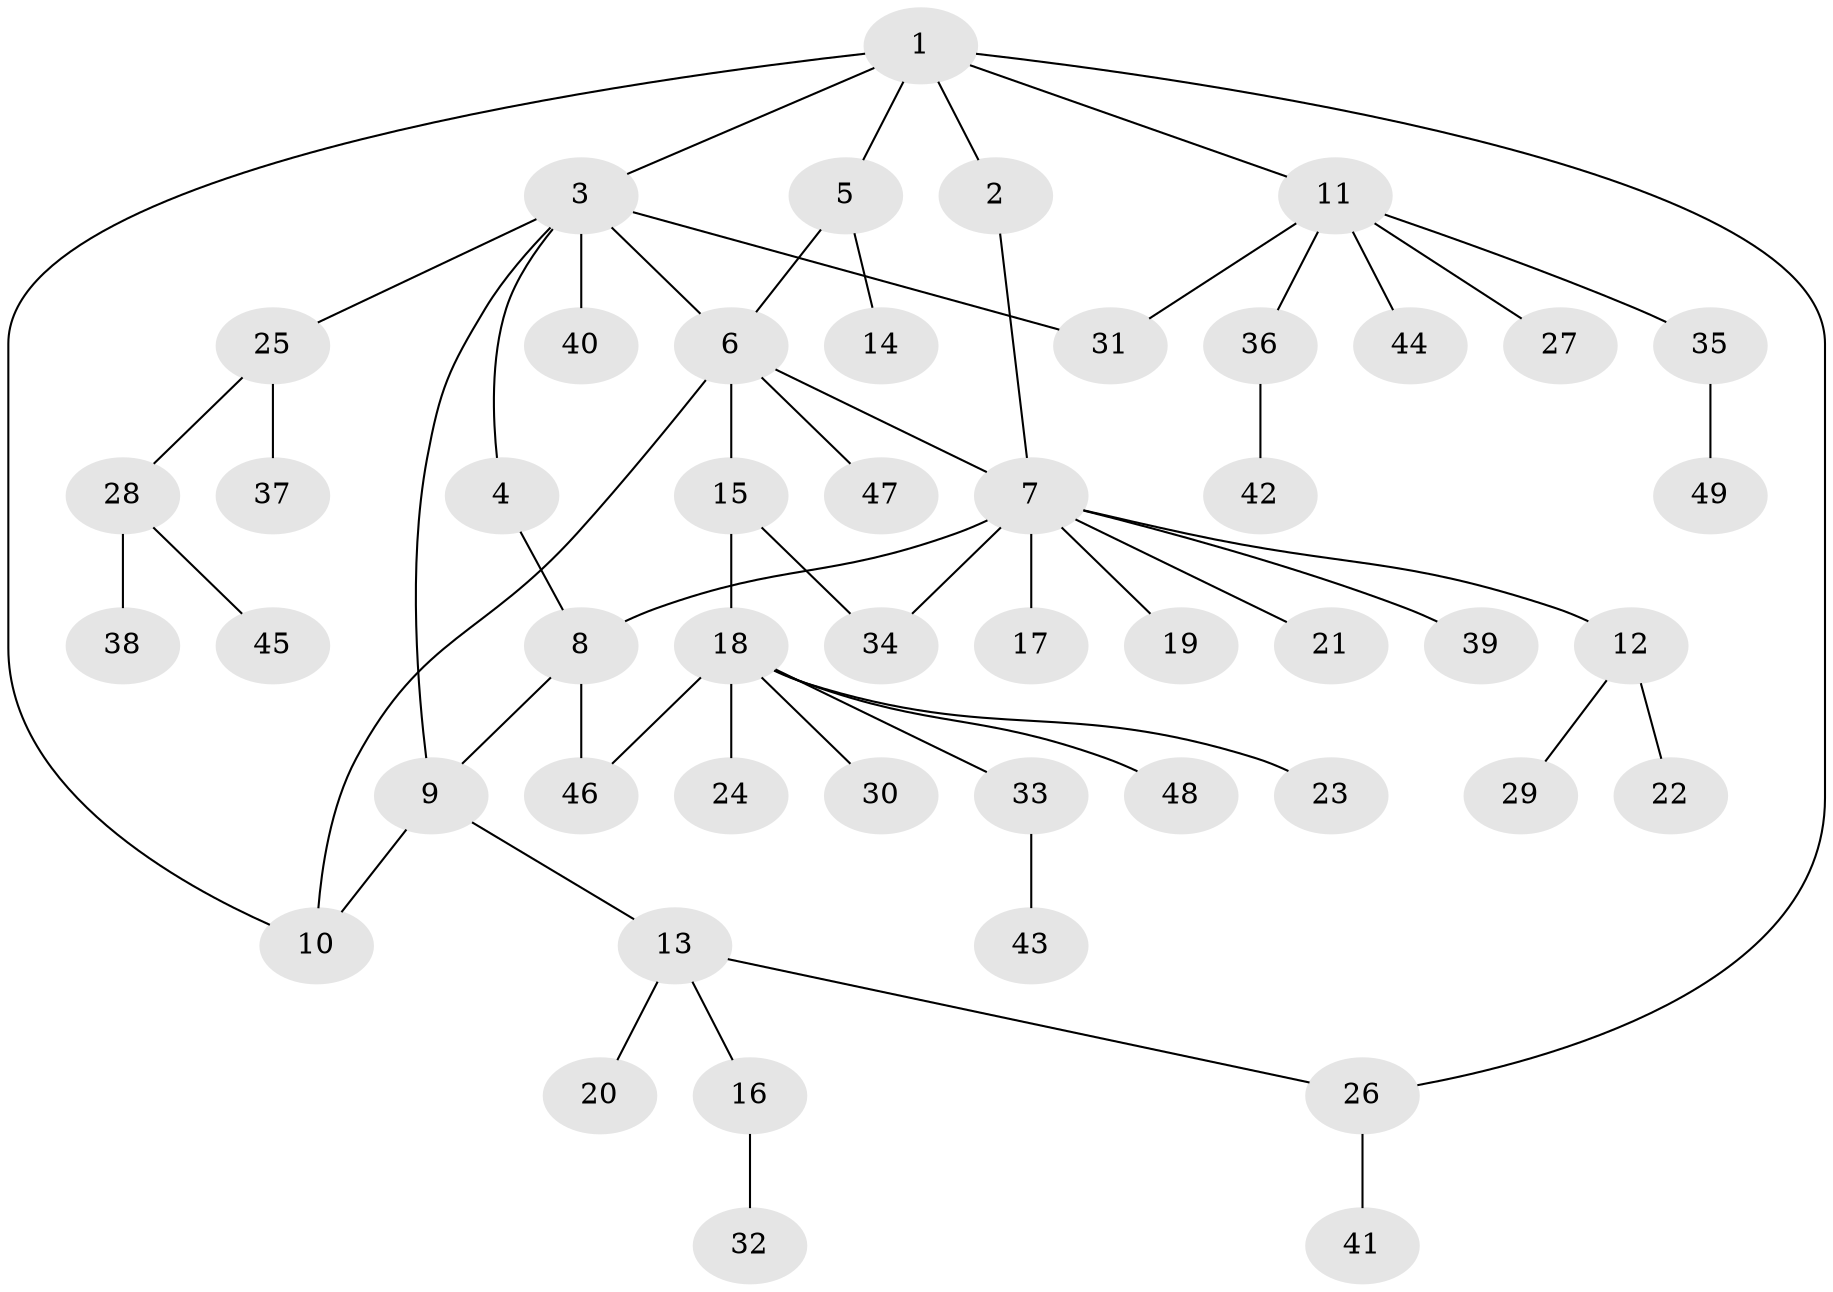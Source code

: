 // coarse degree distribution, {6: 0.058823529411764705, 2: 0.17647058823529413, 7: 0.029411764705882353, 10: 0.029411764705882353, 4: 0.058823529411764705, 5: 0.029411764705882353, 3: 0.029411764705882353, 1: 0.5588235294117647, 8: 0.029411764705882353}
// Generated by graph-tools (version 1.1) at 2025/42/03/06/25 10:42:15]
// undirected, 49 vertices, 58 edges
graph export_dot {
graph [start="1"]
  node [color=gray90,style=filled];
  1;
  2;
  3;
  4;
  5;
  6;
  7;
  8;
  9;
  10;
  11;
  12;
  13;
  14;
  15;
  16;
  17;
  18;
  19;
  20;
  21;
  22;
  23;
  24;
  25;
  26;
  27;
  28;
  29;
  30;
  31;
  32;
  33;
  34;
  35;
  36;
  37;
  38;
  39;
  40;
  41;
  42;
  43;
  44;
  45;
  46;
  47;
  48;
  49;
  1 -- 2;
  1 -- 3;
  1 -- 5;
  1 -- 10;
  1 -- 11;
  1 -- 26;
  2 -- 7;
  3 -- 4;
  3 -- 6;
  3 -- 9;
  3 -- 25;
  3 -- 31;
  3 -- 40;
  4 -- 8;
  5 -- 6;
  5 -- 14;
  6 -- 7;
  6 -- 10;
  6 -- 15;
  6 -- 47;
  7 -- 8;
  7 -- 12;
  7 -- 17;
  7 -- 19;
  7 -- 21;
  7 -- 34;
  7 -- 39;
  8 -- 9;
  8 -- 46;
  9 -- 10;
  9 -- 13;
  11 -- 27;
  11 -- 31;
  11 -- 35;
  11 -- 36;
  11 -- 44;
  12 -- 22;
  12 -- 29;
  13 -- 16;
  13 -- 20;
  13 -- 26;
  15 -- 18;
  15 -- 34;
  16 -- 32;
  18 -- 23;
  18 -- 24;
  18 -- 30;
  18 -- 33;
  18 -- 46;
  18 -- 48;
  25 -- 28;
  25 -- 37;
  26 -- 41;
  28 -- 38;
  28 -- 45;
  33 -- 43;
  35 -- 49;
  36 -- 42;
}
